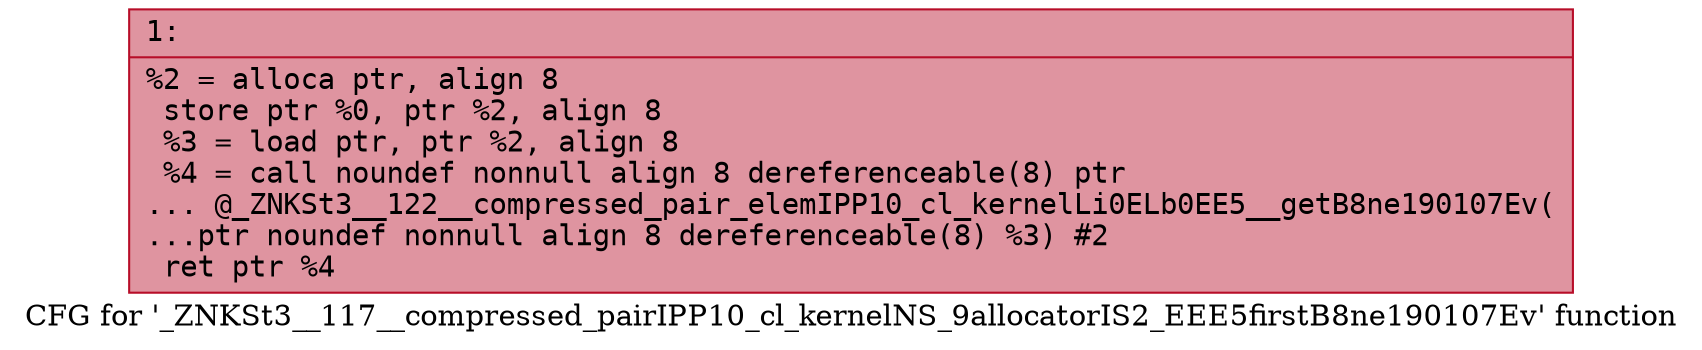 digraph "CFG for '_ZNKSt3__117__compressed_pairIPP10_cl_kernelNS_9allocatorIS2_EEE5firstB8ne190107Ev' function" {
	label="CFG for '_ZNKSt3__117__compressed_pairIPP10_cl_kernelNS_9allocatorIS2_EEE5firstB8ne190107Ev' function";

	Node0x6000005c4eb0 [shape=record,color="#b70d28ff", style=filled, fillcolor="#b70d2870" fontname="Courier",label="{1:\l|  %2 = alloca ptr, align 8\l  store ptr %0, ptr %2, align 8\l  %3 = load ptr, ptr %2, align 8\l  %4 = call noundef nonnull align 8 dereferenceable(8) ptr\l... @_ZNKSt3__122__compressed_pair_elemIPP10_cl_kernelLi0ELb0EE5__getB8ne190107Ev(\l...ptr noundef nonnull align 8 dereferenceable(8) %3) #2\l  ret ptr %4\l}"];
}
